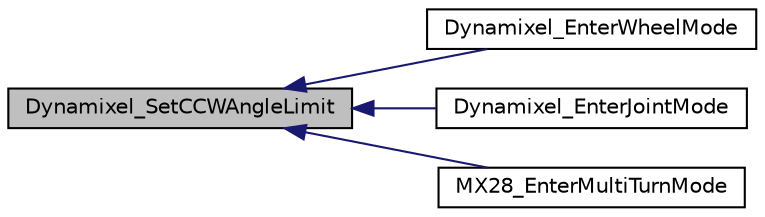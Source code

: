 digraph "Dynamixel_SetCCWAngleLimit"
{
  edge [fontname="Helvetica",fontsize="10",labelfontname="Helvetica",labelfontsize="10"];
  node [fontname="Helvetica",fontsize="10",shape=record];
  rankdir="LR";
  Node23 [label="Dynamixel_SetCCWAngleLimit",height=0.2,width=0.4,color="black", fillcolor="grey75", style="filled", fontcolor="black"];
  Node23 -> Node24 [dir="back",color="midnightblue",fontsize="10",style="solid",fontname="Helvetica"];
  Node24 [label="Dynamixel_EnterWheelMode",height=0.2,width=0.4,color="black", fillcolor="white", style="filled",URL="$group___dynamixel_protocol_v1_header.html#ga018df076095889475b42e8e21a26dc1e",tooltip="Sets the control registers such that the rotational angle of the motor is not bounded. "];
  Node23 -> Node25 [dir="back",color="midnightblue",fontsize="10",style="solid",fontname="Helvetica"];
  Node25 [label="Dynamixel_EnterJointMode",height=0.2,width=0.4,color="black", fillcolor="white", style="filled",URL="$group___dynamixel_protocol_v1_header.html#ga2d16a19af6f00b284c750b524fa0079f",tooltip="Sets the control registers such that the rotational angle of the motor is constrained between the def..."];
  Node23 -> Node26 [dir="back",color="midnightblue",fontsize="10",style="solid",fontname="Helvetica"];
  Node26 [label="MX28_EnterMultiTurnMode",height=0.2,width=0.4,color="black", fillcolor="white", style="filled",URL="$group___m_x28_header.html#ga7af48559dbbf1774e6dbd04616720075",tooltip="Activates multi-turn mode, which allows the actuator to have a range of controllable position values ..."];
}
